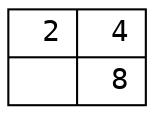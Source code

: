 digraph {
  node [fontname="Courier"];
  rankdir=LR;
  s1_2_0_3 [shape=record, label="{&nbsp;2|&nbsp;4}|{&nbsp;&nbsp;|&nbsp;8}"];
}
